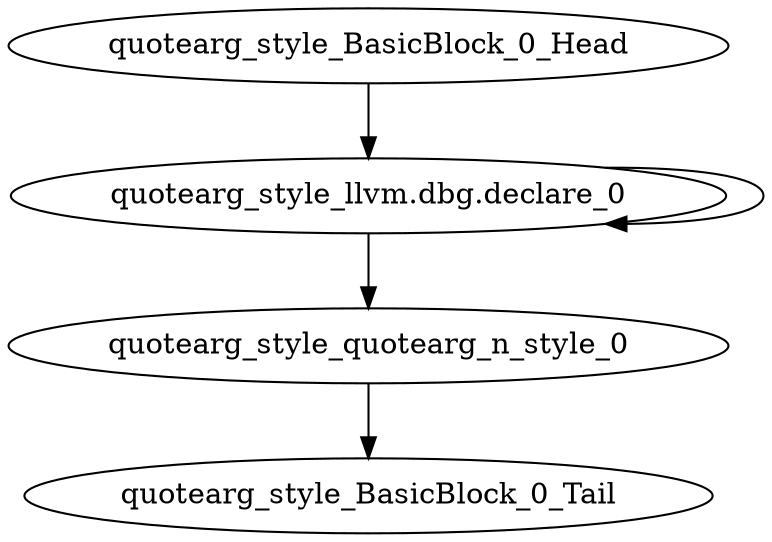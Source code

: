 digraph G {
    "quotearg_style_quotearg_n_style_0" -> "quotearg_style_BasicBlock_0_Tail"
    "quotearg_style_llvm.dbg.declare_0" -> "quotearg_style_quotearg_n_style_0"
    "quotearg_style_llvm.dbg.declare_0" -> "quotearg_style_llvm.dbg.declare_0"
    "quotearg_style_BasicBlock_0_Head" -> "quotearg_style_llvm.dbg.declare_0"
}
